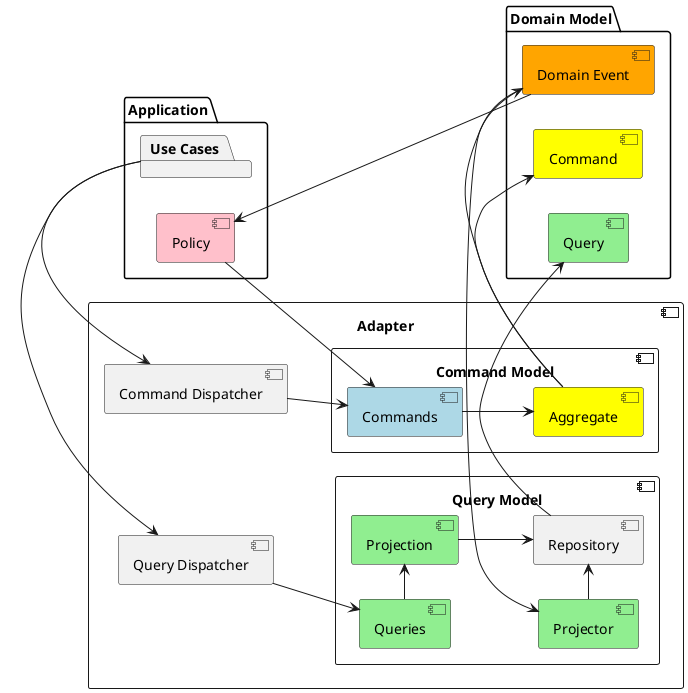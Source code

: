 @startuml

left to right direction

package "Application" {
    [Policy] #pink
    package "Use Cases"
}

component "Adapter" {
    [Query Dispatcher]
    [Command Dispatcher]

    component "Command Model" {
        [Commands] #lightblue
        [Aggregate] #yellow
    }

    component "Query Model" {
        [Queries] #lightgreen
        [Projector] #lightgreen
        [Projection] #lightgreen
        [Repository]
    }

}

package "Domain Model" {
    [Command] #yellow
    [Query] #lightgreen
    [Domain Event] #orange
}

[Use Cases] -> [Command Dispatcher]
[Command Dispatcher] --> [Commands]
[Commands] -d-> [Aggregate]
[Aggregate] -> [Domain Event]
[Aggregate] -> [Command]

[Use Cases] -> [Query Dispatcher]
[Query Dispatcher] --> [Queries]


[Domain Event] --> [Projector]
[Domain Event] -> [Policy]

[Policy] --> [Commands]
[Queries] -> [Projection]

[Projection] --> [Repository]
[Projector] -> [Repository]
[Repository] -> [Query]
@enduml
